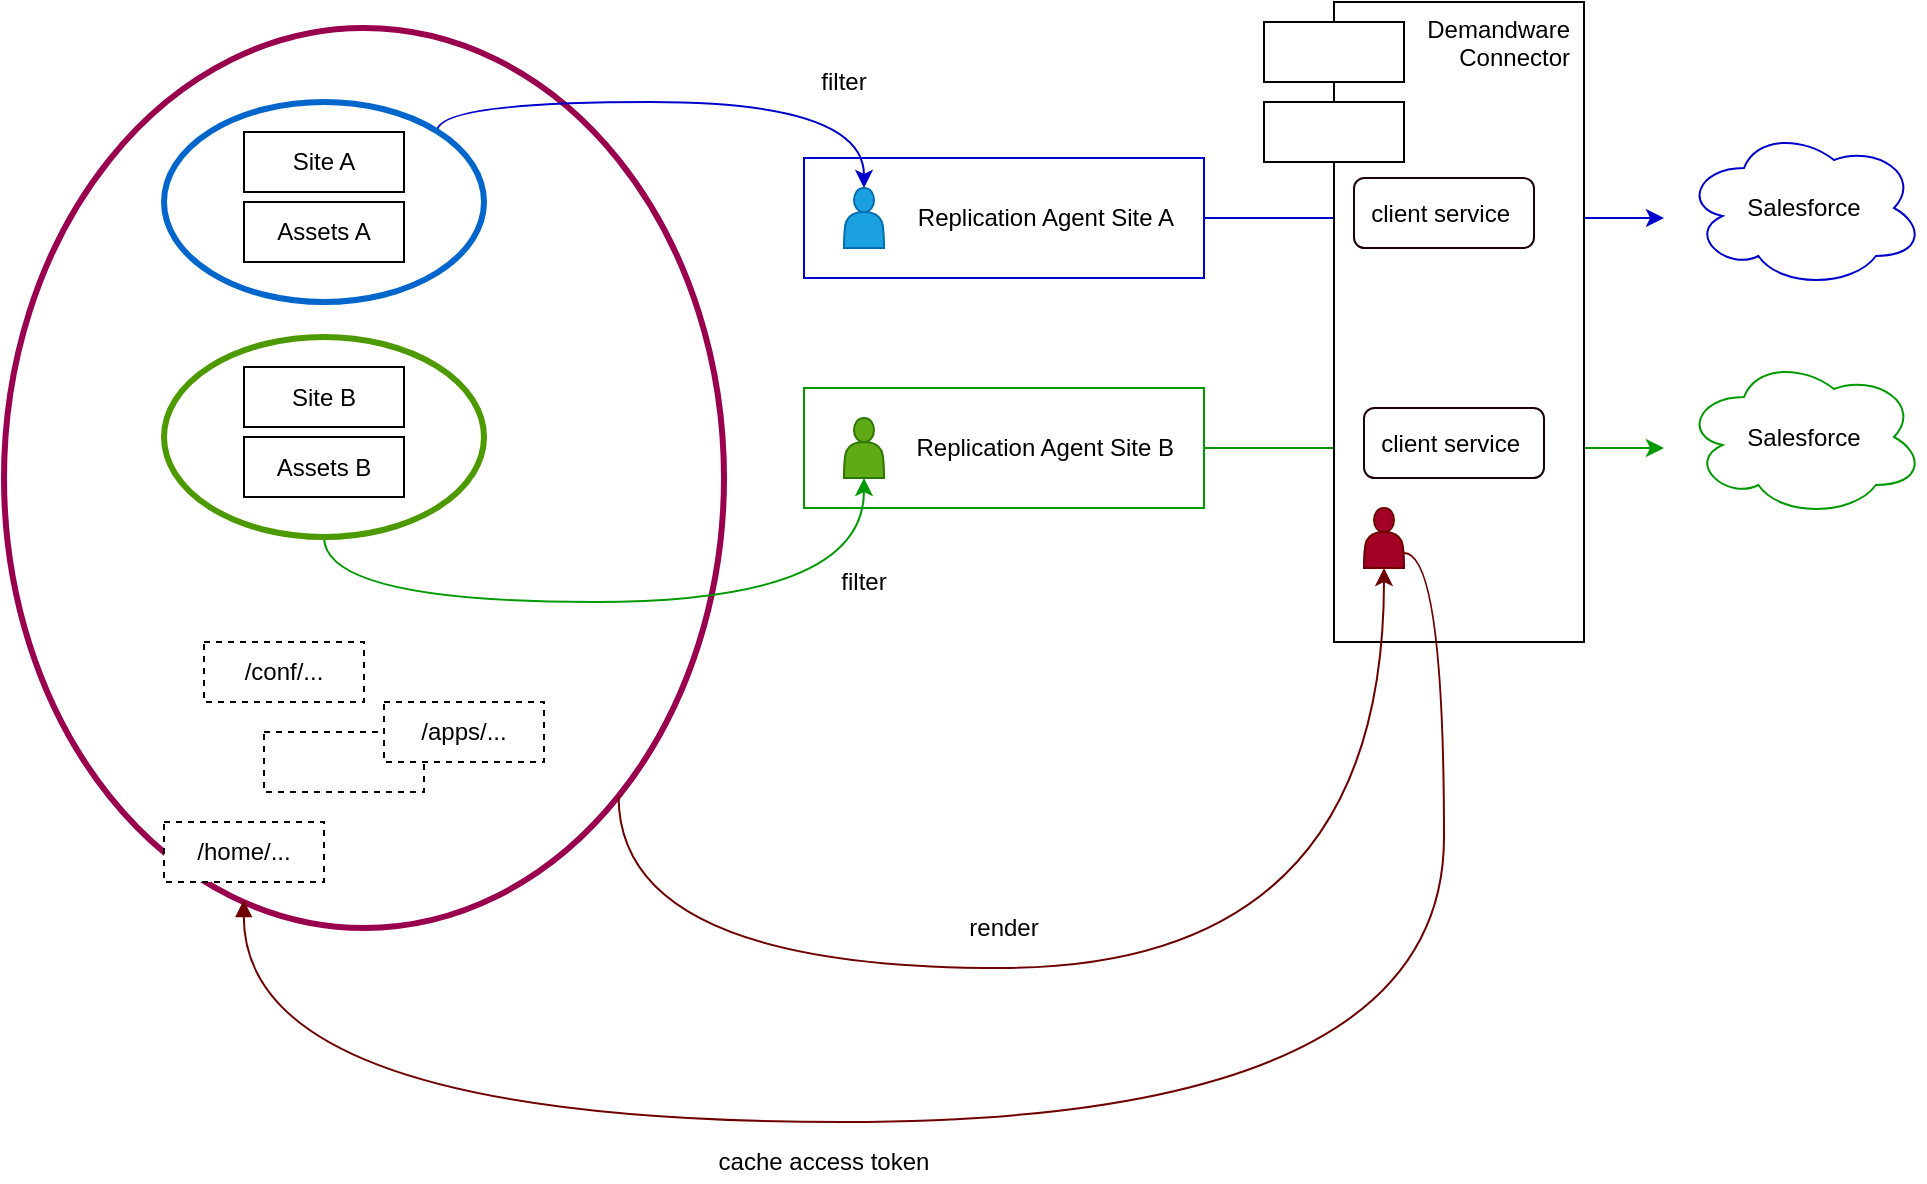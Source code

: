 <mxfile version="11.2.5" type="device" pages="1"><diagram id="enE8JMcVLbr1NNae-at-" name="Page-1"><mxGraphModel dx="1300" dy="800" grid="1" gridSize="10" guides="1" tooltips="1" connect="1" arrows="1" fold="1" page="1" pageScale="1" pageWidth="1654" pageHeight="2336" math="0" shadow="0"><root><mxCell id="0"/><mxCell id="1" parent="0"/><mxCell id="iKm3Ei5zChBSzvSBKT5s-18" value="" style="rounded=0;whiteSpace=wrap;html=1;align=center;dashed=1;" vertex="1" parent="1"><mxGeometry x="260" y="455" width="80" height="30" as="geometry"/></mxCell><mxCell id="iKm3Ei5zChBSzvSBKT5s-21" value="" style="ellipse;whiteSpace=wrap;html=1;align=center;strokeWidth=3;fillColor=none;strokeColor=#99004D;" vertex="1" parent="1"><mxGeometry x="130" y="103" width="360" height="450" as="geometry"/></mxCell><mxCell id="iKm3Ei5zChBSzvSBKT5s-39" value="" style="endArrow=classic;html=1;exitX=1;exitY=0.5;exitDx=0;exitDy=0;strokeColor=#009900;" edge="1" parent="1"><mxGeometry width="50" height="50" relative="1" as="geometry"><mxPoint x="630" y="313" as="sourcePoint"/><mxPoint x="960" y="313" as="targetPoint"/></mxGeometry></mxCell><mxCell id="iKm3Ei5zChBSzvSBKT5s-38" value="" style="endArrow=classic;html=1;exitX=1;exitY=0.5;exitDx=0;exitDy=0;strokeColor=#0000CC;" edge="1" parent="1" source="iKm3Ei5zChBSzvSBKT5s-1"><mxGeometry width="50" height="50" relative="1" as="geometry"><mxPoint x="820" y="368" as="sourcePoint"/><mxPoint x="960" y="198" as="targetPoint"/></mxGeometry></mxCell><mxCell id="iKm3Ei5zChBSzvSBKT5s-1" value="Replication Agent Site A" style="rounded=0;whiteSpace=wrap;html=1;align=right;spacingRight=13;strokeColor=#0000CC;" vertex="1" parent="1"><mxGeometry x="530" y="168" width="200" height="60" as="geometry"/></mxCell><mxCell id="iKm3Ei5zChBSzvSBKT5s-2" value="" style="shape=actor;whiteSpace=wrap;html=1;fillColor=#1ba1e2;strokeColor=#006EAF;fontColor=#ffffff;" vertex="1" parent="1"><mxGeometry x="550" y="183" width="20" height="30" as="geometry"/></mxCell><mxCell id="iKm3Ei5zChBSzvSBKT5s-3" value="Replication Agent Site B" style="rounded=0;whiteSpace=wrap;html=1;align=right;spacingRight=13;strokeColor=#009900;" vertex="1" parent="1"><mxGeometry x="530" y="283" width="200" height="60" as="geometry"/></mxCell><mxCell id="iKm3Ei5zChBSzvSBKT5s-5" value="" style="shape=actor;whiteSpace=wrap;html=1;fillColor=#60a917;strokeColor=#2D7600;fontColor=#ffffff;" vertex="1" parent="1"><mxGeometry x="550" y="298" width="20" height="30" as="geometry"/></mxCell><mxCell id="iKm3Ei5zChBSzvSBKT5s-6" value="Demandware &lt;br&gt;Connector" style="rounded=0;whiteSpace=wrap;html=1;verticalAlign=top;align=right;spacingRight=5;" vertex="1" parent="1"><mxGeometry x="795" y="90" width="125" height="320" as="geometry"/></mxCell><mxCell id="iKm3Ei5zChBSzvSBKT5s-7" value="" style="rounded=0;whiteSpace=wrap;html=1;" vertex="1" parent="1"><mxGeometry x="760" y="100" width="70" height="30" as="geometry"/></mxCell><mxCell id="iKm3Ei5zChBSzvSBKT5s-8" value="" style="rounded=0;whiteSpace=wrap;html=1;" vertex="1" parent="1"><mxGeometry x="760" y="140" width="70" height="30" as="geometry"/></mxCell><mxCell id="iKm3Ei5zChBSzvSBKT5s-9" value="" style="shape=actor;whiteSpace=wrap;html=1;fillColor=#a20025;strokeColor=#6F0000;fontColor=#ffffff;" vertex="1" parent="1"><mxGeometry x="810" y="343" width="20" height="30" as="geometry"/></mxCell><mxCell id="iKm3Ei5zChBSzvSBKT5s-11" value="Site A" style="rounded=0;whiteSpace=wrap;html=1;align=center;" vertex="1" parent="1"><mxGeometry x="250" y="155" width="80" height="30" as="geometry"/></mxCell><mxCell id="iKm3Ei5zChBSzvSBKT5s-12" value="Site B" style="rounded=0;whiteSpace=wrap;html=1;align=center;" vertex="1" parent="1"><mxGeometry x="250" y="272.5" width="80" height="30" as="geometry"/></mxCell><mxCell id="iKm3Ei5zChBSzvSBKT5s-13" value="/conf/..." style="rounded=0;whiteSpace=wrap;html=1;align=center;dashed=1;" vertex="1" parent="1"><mxGeometry x="230" y="410" width="80" height="30" as="geometry"/></mxCell><mxCell id="iKm3Ei5zChBSzvSBKT5s-14" value="Assets A" style="rounded=0;whiteSpace=wrap;html=1;align=center;" vertex="1" parent="1"><mxGeometry x="250" y="190" width="80" height="30" as="geometry"/></mxCell><mxCell id="iKm3Ei5zChBSzvSBKT5s-15" value="Assets B" style="rounded=0;whiteSpace=wrap;html=1;align=center;" vertex="1" parent="1"><mxGeometry x="250" y="307.5" width="80" height="30" as="geometry"/></mxCell><mxCell id="iKm3Ei5zChBSzvSBKT5s-16" value="/apps/..." style="rounded=0;whiteSpace=wrap;html=1;align=center;dashed=1;" vertex="1" parent="1"><mxGeometry x="320" y="440" width="80" height="30" as="geometry"/></mxCell><mxCell id="iKm3Ei5zChBSzvSBKT5s-17" value="/home/..." style="rounded=0;whiteSpace=wrap;html=1;align=center;dashed=1;" vertex="1" parent="1"><mxGeometry x="210" y="500" width="80" height="30" as="geometry"/></mxCell><mxCell id="iKm3Ei5zChBSzvSBKT5s-31" style="edgeStyle=orthogonalEdgeStyle;curved=1;rounded=0;orthogonalLoop=1;jettySize=auto;html=1;exitX=0.5;exitY=1;exitDx=0;exitDy=0;entryX=0.5;entryY=1;entryDx=0;entryDy=0;fillColor=#008a00;strokeColor=#009900;" edge="1" parent="1" source="iKm3Ei5zChBSzvSBKT5s-19" target="iKm3Ei5zChBSzvSBKT5s-5"><mxGeometry relative="1" as="geometry"><Array as="points"><mxPoint x="290" y="390"/><mxPoint x="560" y="390"/></Array></mxGeometry></mxCell><mxCell id="iKm3Ei5zChBSzvSBKT5s-19" value="" style="ellipse;whiteSpace=wrap;html=1;align=center;strokeWidth=3;fillColor=none;strokeColor=#4D9900;" vertex="1" parent="1"><mxGeometry x="210" y="257.5" width="160" height="100" as="geometry"/></mxCell><mxCell id="iKm3Ei5zChBSzvSBKT5s-30" style="edgeStyle=orthogonalEdgeStyle;curved=1;rounded=0;orthogonalLoop=1;jettySize=auto;html=1;exitX=1;exitY=0;exitDx=0;exitDy=0;entryX=0.5;entryY=0;entryDx=0;entryDy=0;fillColor=#0050ef;strokeColor=#0000CC;" edge="1" parent="1" source="iKm3Ei5zChBSzvSBKT5s-20" target="iKm3Ei5zChBSzvSBKT5s-2"><mxGeometry relative="1" as="geometry"><Array as="points"><mxPoint x="347" y="140"/><mxPoint x="560" y="140"/></Array></mxGeometry></mxCell><mxCell id="iKm3Ei5zChBSzvSBKT5s-20" value="" style="ellipse;whiteSpace=wrap;html=1;align=center;strokeWidth=3;fillColor=none;strokeColor=#0066CC;" vertex="1" parent="1"><mxGeometry x="210" y="140" width="160" height="100" as="geometry"/></mxCell><mxCell id="iKm3Ei5zChBSzvSBKT5s-32" style="edgeStyle=orthogonalEdgeStyle;curved=1;rounded=0;orthogonalLoop=1;jettySize=auto;html=1;exitX=1;exitY=1;exitDx=0;exitDy=0;entryX=0.5;entryY=1;entryDx=0;entryDy=0;fillColor=#a20025;strokeColor=#6F0000;" edge="1" parent="1" source="iKm3Ei5zChBSzvSBKT5s-21" target="iKm3Ei5zChBSzvSBKT5s-9"><mxGeometry relative="1" as="geometry"><Array as="points"><mxPoint x="437" y="573"/><mxPoint x="820" y="573"/></Array></mxGeometry></mxCell><mxCell id="iKm3Ei5zChBSzvSBKT5s-34" value="Salesforce" style="ellipse;shape=cloud;whiteSpace=wrap;html=1;strokeColor=#0000CC;strokeWidth=1;fillColor=none;align=center;" vertex="1" parent="1"><mxGeometry x="970" y="153" width="120" height="80" as="geometry"/></mxCell><mxCell id="iKm3Ei5zChBSzvSBKT5s-36" value="Salesforce" style="ellipse;shape=cloud;whiteSpace=wrap;html=1;strokeColor=#009900;strokeWidth=1;fillColor=none;align=center;" vertex="1" parent="1"><mxGeometry x="970" y="267.5" width="120" height="80" as="geometry"/></mxCell><mxCell id="iKm3Ei5zChBSzvSBKT5s-37" value="client service&amp;nbsp;" style="rounded=1;whiteSpace=wrap;html=1;strokeColor=#1C000E;strokeWidth=1;fillColor=none;align=center;" vertex="1" parent="1"><mxGeometry x="805" y="178" width="90" height="35" as="geometry"/></mxCell><mxCell id="iKm3Ei5zChBSzvSBKT5s-40" value="client service&amp;nbsp;" style="rounded=1;whiteSpace=wrap;html=1;strokeColor=#1C000E;strokeWidth=1;fillColor=none;align=center;" vertex="1" parent="1"><mxGeometry x="810" y="293" width="90" height="35" as="geometry"/></mxCell><mxCell id="iKm3Ei5zChBSzvSBKT5s-43" value="filter" style="text;html=1;strokeColor=none;fillColor=none;align=center;verticalAlign=middle;whiteSpace=wrap;rounded=0;" vertex="1" parent="1"><mxGeometry x="530" y="120" width="40" height="20" as="geometry"/></mxCell><mxCell id="iKm3Ei5zChBSzvSBKT5s-44" value="filter" style="text;html=1;strokeColor=none;fillColor=none;align=center;verticalAlign=middle;whiteSpace=wrap;rounded=0;" vertex="1" parent="1"><mxGeometry x="540" y="370" width="40" height="20" as="geometry"/></mxCell><mxCell id="iKm3Ei5zChBSzvSBKT5s-48" value="render" style="text;html=1;strokeColor=none;fillColor=none;align=center;verticalAlign=middle;whiteSpace=wrap;rounded=0;" vertex="1" parent="1"><mxGeometry x="610" y="543" width="40" height="20" as="geometry"/></mxCell><mxCell id="iKm3Ei5zChBSzvSBKT5s-49" style="edgeStyle=orthogonalEdgeStyle;curved=1;rounded=0;orthogonalLoop=1;jettySize=auto;html=1;exitX=0.333;exitY=0.969;exitDx=0;exitDy=0;fillColor=#a20025;strokeColor=#6F0000;startArrow=block;startFill=1;endArrow=none;endFill=0;exitPerimeter=0;entryX=1;entryY=0.75;entryDx=0;entryDy=0;" edge="1" parent="1" source="iKm3Ei5zChBSzvSBKT5s-21" target="iKm3Ei5zChBSzvSBKT5s-9"><mxGeometry relative="1" as="geometry"><mxPoint x="427" y="534" as="sourcePoint"/><mxPoint x="820" y="380" as="targetPoint"/><Array as="points"><mxPoint x="250" y="650"/><mxPoint x="850" y="650"/><mxPoint x="850" y="366"/></Array></mxGeometry></mxCell><mxCell id="iKm3Ei5zChBSzvSBKT5s-50" value="cache access token" style="text;html=1;strokeColor=none;fillColor=none;align=center;verticalAlign=middle;whiteSpace=wrap;rounded=0;" vertex="1" parent="1"><mxGeometry x="480" y="660" width="120" height="20" as="geometry"/></mxCell></root></mxGraphModel></diagram></mxfile>
